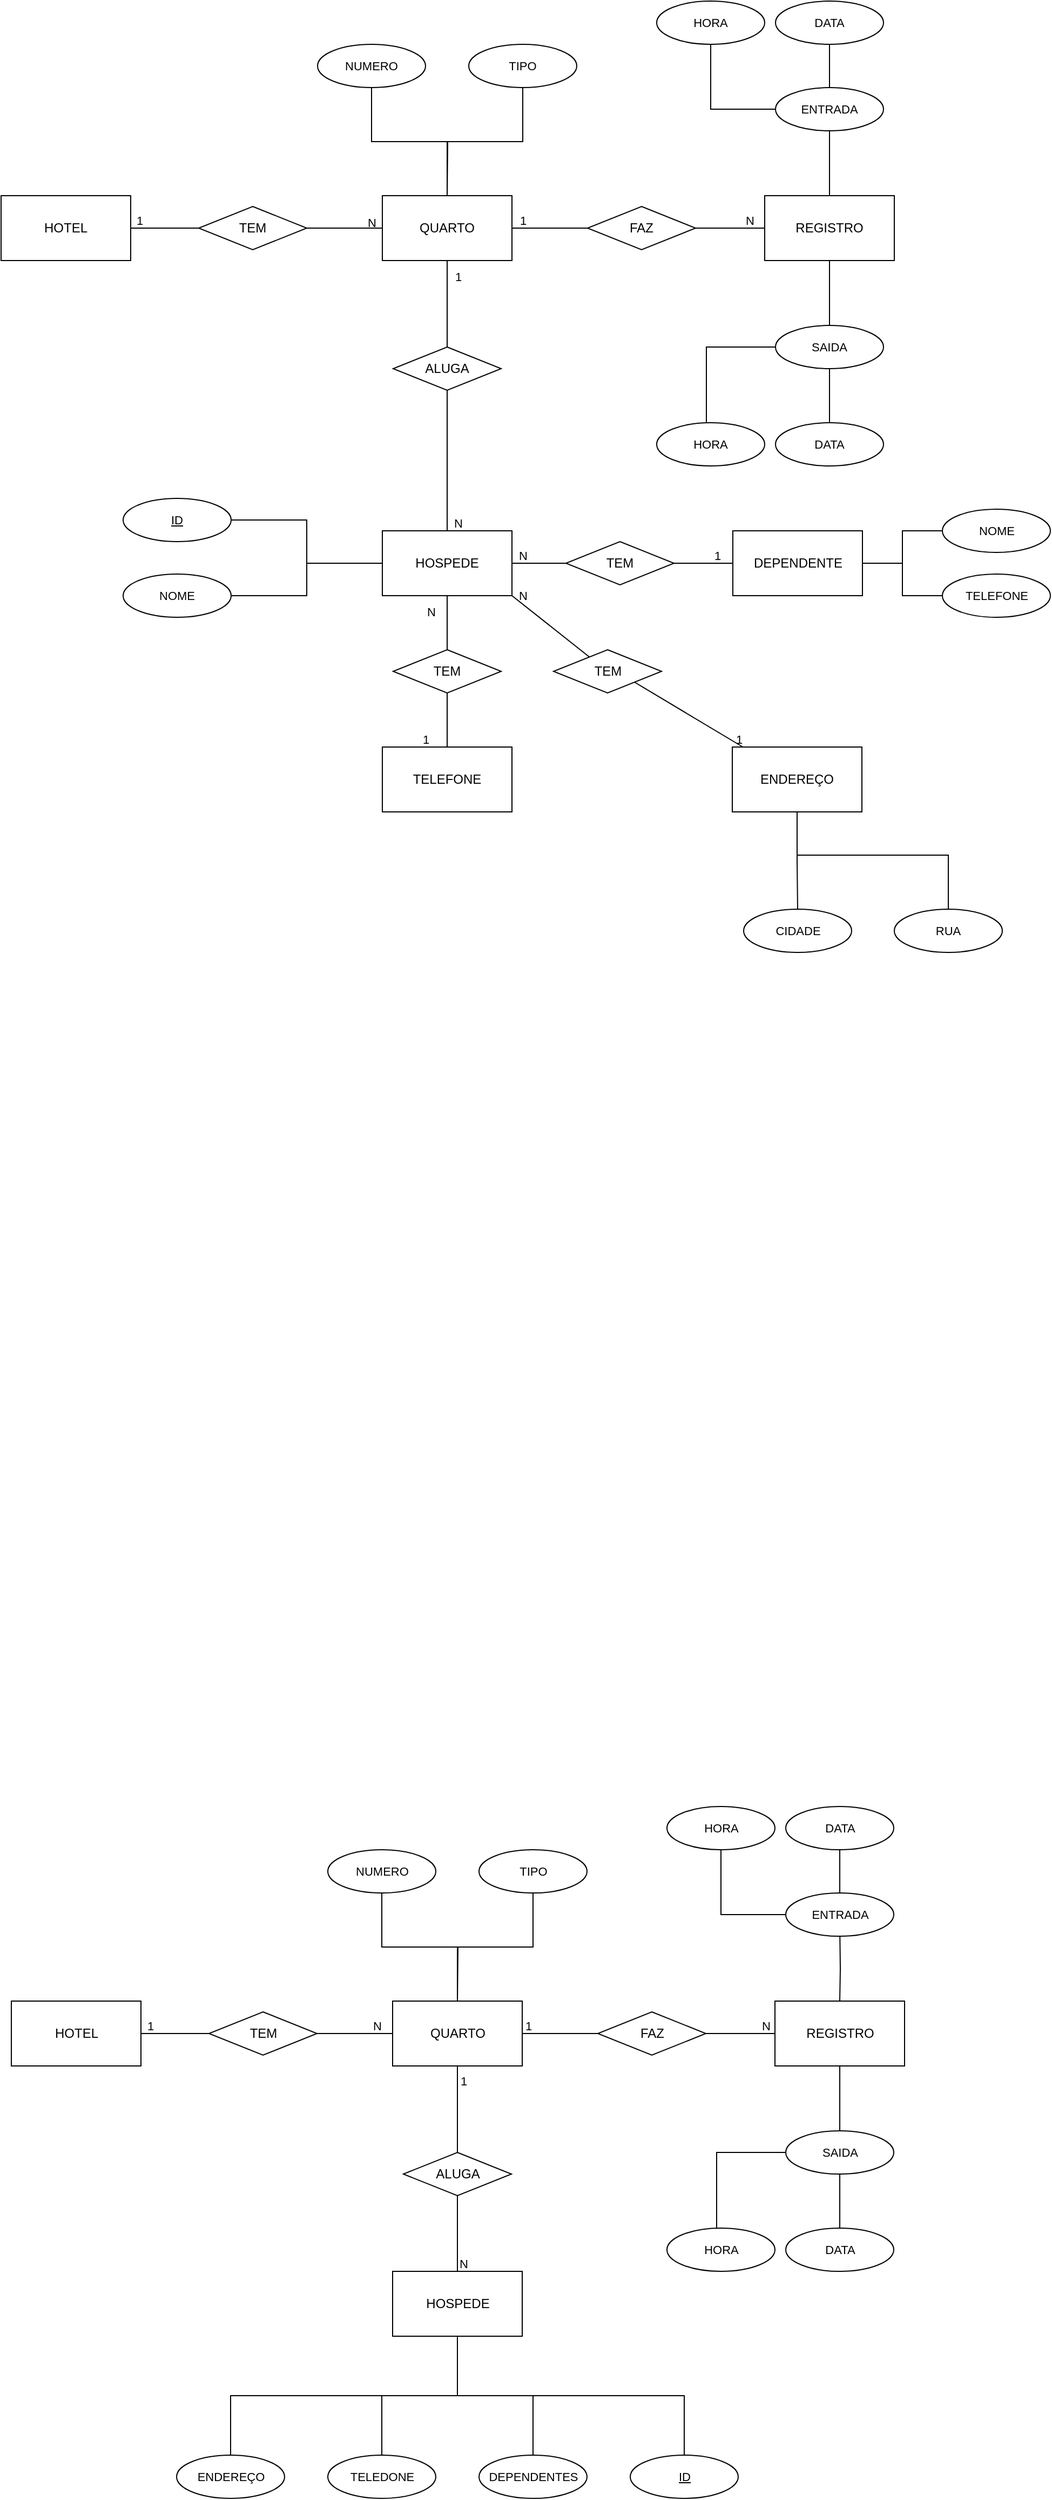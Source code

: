 <mxfile version="21.6.5" type="device">
  <diagram name="Página-1" id="ALzlbNP9NbkTFPBMO6fu">
    <mxGraphModel dx="3794" dy="1553" grid="1" gridSize="10" guides="1" tooltips="1" connect="1" arrows="1" fold="1" page="1" pageScale="1" pageWidth="1169" pageHeight="1654" math="0" shadow="0">
      <root>
        <mxCell id="0" />
        <mxCell id="1" parent="0" />
        <mxCell id="MAd1aIwE5YZrLCD8R993-4" value="ENDEREÇO" style="ellipse;whiteSpace=wrap;html=1;fontFamily=Helvetica;fontSize=11;fontColor=default;" vertex="1" parent="1">
          <mxGeometry x="-907.5" y="2430" width="100" height="40" as="geometry" />
        </mxCell>
        <mxCell id="MAd1aIwE5YZrLCD8R993-18" style="edgeStyle=orthogonalEdgeStyle;shape=connector;rounded=0;orthogonalLoop=1;jettySize=auto;html=1;labelBackgroundColor=default;strokeColor=default;fontFamily=Helvetica;fontSize=11;fontColor=default;endArrow=none;endFill=0;" edge="1" parent="1" source="MAd1aIwE5YZrLCD8R993-5" target="MAd1aIwE5YZrLCD8R993-6">
          <mxGeometry relative="1" as="geometry" />
        </mxCell>
        <mxCell id="MAd1aIwE5YZrLCD8R993-5" value="HOTEL" style="rounded=0;whiteSpace=wrap;html=1;" vertex="1" parent="1">
          <mxGeometry x="-1060.5" y="2010" width="120" height="60" as="geometry" />
        </mxCell>
        <mxCell id="MAd1aIwE5YZrLCD8R993-19" style="edgeStyle=orthogonalEdgeStyle;shape=connector;rounded=0;orthogonalLoop=1;jettySize=auto;html=1;labelBackgroundColor=default;strokeColor=default;fontFamily=Helvetica;fontSize=11;fontColor=default;endArrow=none;endFill=0;" edge="1" parent="1" source="MAd1aIwE5YZrLCD8R993-6" target="MAd1aIwE5YZrLCD8R993-7">
          <mxGeometry relative="1" as="geometry" />
        </mxCell>
        <mxCell id="MAd1aIwE5YZrLCD8R993-6" value="TEM" style="rhombus;whiteSpace=wrap;html=1;" vertex="1" parent="1">
          <mxGeometry x="-877.5" y="2020" width="100" height="40" as="geometry" />
        </mxCell>
        <mxCell id="MAd1aIwE5YZrLCD8R993-22" style="edgeStyle=orthogonalEdgeStyle;shape=connector;rounded=0;orthogonalLoop=1;jettySize=auto;html=1;labelBackgroundColor=default;strokeColor=default;fontFamily=Helvetica;fontSize=11;fontColor=default;endArrow=none;endFill=0;" edge="1" parent="1" source="MAd1aIwE5YZrLCD8R993-7" target="MAd1aIwE5YZrLCD8R993-20">
          <mxGeometry relative="1" as="geometry" />
        </mxCell>
        <mxCell id="MAd1aIwE5YZrLCD8R993-29" style="edgeStyle=orthogonalEdgeStyle;shape=connector;rounded=0;orthogonalLoop=1;jettySize=auto;html=1;labelBackgroundColor=default;strokeColor=default;fontFamily=Helvetica;fontSize=11;fontColor=default;endArrow=none;endFill=0;" edge="1" parent="1" source="MAd1aIwE5YZrLCD8R993-7" target="MAd1aIwE5YZrLCD8R993-28">
          <mxGeometry relative="1" as="geometry" />
        </mxCell>
        <mxCell id="MAd1aIwE5YZrLCD8R993-7" value="QUARTO" style="rounded=0;whiteSpace=wrap;html=1;" vertex="1" parent="1">
          <mxGeometry x="-707.5" y="2010" width="120" height="60" as="geometry" />
        </mxCell>
        <mxCell id="MAd1aIwE5YZrLCD8R993-13" style="edgeStyle=orthogonalEdgeStyle;rounded=0;orthogonalLoop=1;jettySize=auto;html=1;endArrow=none;endFill=0;" edge="1" parent="1" source="MAd1aIwE5YZrLCD8R993-8" target="MAd1aIwE5YZrLCD8R993-11">
          <mxGeometry relative="1" as="geometry" />
        </mxCell>
        <mxCell id="MAd1aIwE5YZrLCD8R993-14" style="edgeStyle=orthogonalEdgeStyle;shape=connector;rounded=0;orthogonalLoop=1;jettySize=auto;html=1;exitX=0.5;exitY=1;exitDx=0;exitDy=0;labelBackgroundColor=default;strokeColor=default;fontFamily=Helvetica;fontSize=11;fontColor=default;endArrow=none;endFill=0;" edge="1" parent="1" source="MAd1aIwE5YZrLCD8R993-8" target="MAd1aIwE5YZrLCD8R993-12">
          <mxGeometry relative="1" as="geometry" />
        </mxCell>
        <mxCell id="MAd1aIwE5YZrLCD8R993-15" style="edgeStyle=orthogonalEdgeStyle;shape=connector;rounded=0;orthogonalLoop=1;jettySize=auto;html=1;exitX=0.5;exitY=1;exitDx=0;exitDy=0;labelBackgroundColor=default;strokeColor=default;fontFamily=Helvetica;fontSize=11;fontColor=default;endArrow=none;endFill=0;" edge="1" parent="1" source="MAd1aIwE5YZrLCD8R993-8" target="MAd1aIwE5YZrLCD8R993-4">
          <mxGeometry relative="1" as="geometry" />
        </mxCell>
        <mxCell id="MAd1aIwE5YZrLCD8R993-16" style="edgeStyle=orthogonalEdgeStyle;shape=connector;rounded=0;orthogonalLoop=1;jettySize=auto;html=1;labelBackgroundColor=default;strokeColor=default;fontFamily=Helvetica;fontSize=11;fontColor=default;endArrow=none;endFill=0;" edge="1" parent="1" source="MAd1aIwE5YZrLCD8R993-8" target="MAd1aIwE5YZrLCD8R993-10">
          <mxGeometry relative="1" as="geometry" />
        </mxCell>
        <mxCell id="MAd1aIwE5YZrLCD8R993-26" style="edgeStyle=orthogonalEdgeStyle;shape=connector;rounded=0;orthogonalLoop=1;jettySize=auto;html=1;exitX=0.5;exitY=1;exitDx=0;exitDy=0;entryX=0.5;entryY=0;entryDx=0;entryDy=0;labelBackgroundColor=default;strokeColor=default;fontFamily=Helvetica;fontSize=11;fontColor=default;endArrow=none;endFill=0;" edge="1" parent="1" source="MAd1aIwE5YZrLCD8R993-8" target="MAd1aIwE5YZrLCD8R993-24">
          <mxGeometry relative="1" as="geometry" />
        </mxCell>
        <mxCell id="MAd1aIwE5YZrLCD8R993-8" value="HOSPEDE" style="rounded=0;whiteSpace=wrap;html=1;" vertex="1" parent="1">
          <mxGeometry x="-707.5" y="2260" width="120" height="60" as="geometry" />
        </mxCell>
        <mxCell id="MAd1aIwE5YZrLCD8R993-34" style="edgeStyle=orthogonalEdgeStyle;shape=connector;rounded=0;orthogonalLoop=1;jettySize=auto;html=1;entryX=0.5;entryY=0.75;entryDx=0;entryDy=0;entryPerimeter=0;labelBackgroundColor=default;strokeColor=default;fontFamily=Helvetica;fontSize=11;fontColor=default;endArrow=none;endFill=0;" edge="1" parent="1" target="MAd1aIwE5YZrLCD8R993-32">
          <mxGeometry relative="1" as="geometry">
            <mxPoint x="-293.5" y="2010" as="sourcePoint" />
          </mxGeometry>
        </mxCell>
        <mxCell id="MAd1aIwE5YZrLCD8R993-9" value="REGISTRO&lt;br&gt;" style="rounded=0;whiteSpace=wrap;html=1;" vertex="1" parent="1">
          <mxGeometry x="-353.5" y="2010" width="120" height="60" as="geometry" />
        </mxCell>
        <mxCell id="MAd1aIwE5YZrLCD8R993-17" style="edgeStyle=orthogonalEdgeStyle;shape=connector;rounded=0;orthogonalLoop=1;jettySize=auto;html=1;labelBackgroundColor=default;strokeColor=default;fontFamily=Helvetica;fontSize=11;fontColor=default;endArrow=none;endFill=0;" edge="1" parent="1" source="MAd1aIwE5YZrLCD8R993-10" target="MAd1aIwE5YZrLCD8R993-7">
          <mxGeometry relative="1" as="geometry" />
        </mxCell>
        <mxCell id="MAd1aIwE5YZrLCD8R993-10" value="ALUGA" style="rhombus;whiteSpace=wrap;html=1;" vertex="1" parent="1">
          <mxGeometry x="-697.5" y="2150" width="100" height="40" as="geometry" />
        </mxCell>
        <mxCell id="MAd1aIwE5YZrLCD8R993-11" value="TELEDONE" style="ellipse;whiteSpace=wrap;html=1;fontFamily=Helvetica;fontSize=11;fontColor=default;" vertex="1" parent="1">
          <mxGeometry x="-767.5" y="2430" width="100" height="40" as="geometry" />
        </mxCell>
        <mxCell id="MAd1aIwE5YZrLCD8R993-12" value="DEPENDENTES" style="ellipse;whiteSpace=wrap;html=1;fontFamily=Helvetica;fontSize=11;fontColor=default;" vertex="1" parent="1">
          <mxGeometry x="-627.5" y="2430" width="100" height="40" as="geometry" />
        </mxCell>
        <mxCell id="MAd1aIwE5YZrLCD8R993-23" style="edgeStyle=orthogonalEdgeStyle;shape=connector;rounded=0;orthogonalLoop=1;jettySize=auto;html=1;labelBackgroundColor=default;strokeColor=default;fontFamily=Helvetica;fontSize=11;fontColor=default;endArrow=none;endFill=0;" edge="1" parent="1" source="MAd1aIwE5YZrLCD8R993-20">
          <mxGeometry relative="1" as="geometry">
            <mxPoint x="-353.5" y="2040" as="targetPoint" />
          </mxGeometry>
        </mxCell>
        <mxCell id="MAd1aIwE5YZrLCD8R993-20" value="FAZ" style="rhombus;whiteSpace=wrap;html=1;" vertex="1" parent="1">
          <mxGeometry x="-517.5" y="2020" width="100" height="40" as="geometry" />
        </mxCell>
        <mxCell id="MAd1aIwE5YZrLCD8R993-24" value="ID" style="ellipse;whiteSpace=wrap;html=1;fontFamily=Helvetica;fontSize=11;fontColor=default;fontStyle=4" vertex="1" parent="1">
          <mxGeometry x="-487.5" y="2430" width="100" height="40" as="geometry" />
        </mxCell>
        <mxCell id="MAd1aIwE5YZrLCD8R993-30" style="edgeStyle=orthogonalEdgeStyle;shape=connector;rounded=0;orthogonalLoop=1;jettySize=auto;html=1;exitX=0.5;exitY=1;exitDx=0;exitDy=0;labelBackgroundColor=default;strokeColor=default;fontFamily=Helvetica;fontSize=11;fontColor=default;endArrow=none;endFill=0;" edge="1" parent="1" source="MAd1aIwE5YZrLCD8R993-27">
          <mxGeometry relative="1" as="geometry">
            <mxPoint x="-647.5" y="2010" as="targetPoint" />
          </mxGeometry>
        </mxCell>
        <mxCell id="MAd1aIwE5YZrLCD8R993-27" value="NUMERO" style="ellipse;whiteSpace=wrap;html=1;fontFamily=Helvetica;fontSize=11;fontColor=default;" vertex="1" parent="1">
          <mxGeometry x="-767.5" y="1870" width="100" height="40" as="geometry" />
        </mxCell>
        <mxCell id="MAd1aIwE5YZrLCD8R993-28" value="TIPO" style="ellipse;whiteSpace=wrap;html=1;fontFamily=Helvetica;fontSize=11;fontColor=default;" vertex="1" parent="1">
          <mxGeometry x="-627.5" y="1870" width="100" height="40" as="geometry" />
        </mxCell>
        <mxCell id="MAd1aIwE5YZrLCD8R993-33" style="edgeStyle=orthogonalEdgeStyle;shape=connector;rounded=0;orthogonalLoop=1;jettySize=auto;html=1;labelBackgroundColor=default;strokeColor=default;fontFamily=Helvetica;fontSize=11;fontColor=default;endArrow=none;endFill=0;" edge="1" parent="1" source="MAd1aIwE5YZrLCD8R993-31">
          <mxGeometry relative="1" as="geometry">
            <mxPoint x="-293.5" y="2070" as="targetPoint" />
          </mxGeometry>
        </mxCell>
        <mxCell id="MAd1aIwE5YZrLCD8R993-31" value="SAIDA" style="ellipse;whiteSpace=wrap;html=1;fontFamily=Helvetica;fontSize=11;fontColor=default;" vertex="1" parent="1">
          <mxGeometry x="-343.5" y="2130" width="100" height="40" as="geometry" />
        </mxCell>
        <mxCell id="MAd1aIwE5YZrLCD8R993-32" value="ENTRADA" style="ellipse;whiteSpace=wrap;html=1;fontFamily=Helvetica;fontSize=11;fontColor=default;" vertex="1" parent="1">
          <mxGeometry x="-343.5" y="1910" width="100" height="40" as="geometry" />
        </mxCell>
        <mxCell id="MAd1aIwE5YZrLCD8R993-38" style="edgeStyle=orthogonalEdgeStyle;shape=connector;rounded=0;orthogonalLoop=1;jettySize=auto;html=1;labelBackgroundColor=default;strokeColor=default;fontFamily=Helvetica;fontSize=11;fontColor=default;endArrow=none;endFill=0;" edge="1" parent="1" source="MAd1aIwE5YZrLCD8R993-35" target="MAd1aIwE5YZrLCD8R993-32">
          <mxGeometry relative="1" as="geometry" />
        </mxCell>
        <mxCell id="MAd1aIwE5YZrLCD8R993-35" value="DATA" style="ellipse;whiteSpace=wrap;html=1;fontFamily=Helvetica;fontSize=11;fontColor=default;" vertex="1" parent="1">
          <mxGeometry x="-343.5" y="1830" width="100" height="40" as="geometry" />
        </mxCell>
        <mxCell id="MAd1aIwE5YZrLCD8R993-37" style="edgeStyle=orthogonalEdgeStyle;shape=connector;rounded=0;orthogonalLoop=1;jettySize=auto;html=1;entryX=0;entryY=0.5;entryDx=0;entryDy=0;labelBackgroundColor=default;strokeColor=default;fontFamily=Helvetica;fontSize=11;fontColor=default;endArrow=none;endFill=0;" edge="1" parent="1" source="MAd1aIwE5YZrLCD8R993-36" target="MAd1aIwE5YZrLCD8R993-32">
          <mxGeometry relative="1" as="geometry">
            <Array as="points">
              <mxPoint x="-403.5" y="1930" />
            </Array>
          </mxGeometry>
        </mxCell>
        <mxCell id="MAd1aIwE5YZrLCD8R993-36" value="HORA" style="ellipse;whiteSpace=wrap;html=1;fontFamily=Helvetica;fontSize=11;fontColor=default;" vertex="1" parent="1">
          <mxGeometry x="-453.5" y="1830" width="100" height="40" as="geometry" />
        </mxCell>
        <mxCell id="MAd1aIwE5YZrLCD8R993-117" style="edgeStyle=orthogonalEdgeStyle;shape=connector;rounded=0;orthogonalLoop=1;jettySize=auto;html=1;exitX=0.5;exitY=0;exitDx=0;exitDy=0;entryX=0.5;entryY=1;entryDx=0;entryDy=0;labelBackgroundColor=default;strokeColor=default;fontFamily=Helvetica;fontSize=11;fontColor=default;endArrow=none;endFill=0;" edge="1" parent="1" source="MAd1aIwE5YZrLCD8R993-39" target="MAd1aIwE5YZrLCD8R993-31">
          <mxGeometry relative="1" as="geometry" />
        </mxCell>
        <mxCell id="MAd1aIwE5YZrLCD8R993-39" value="DATA" style="ellipse;whiteSpace=wrap;html=1;fontFamily=Helvetica;fontSize=11;fontColor=default;" vertex="1" parent="1">
          <mxGeometry x="-343.5" y="2220" width="100" height="40" as="geometry" />
        </mxCell>
        <mxCell id="MAd1aIwE5YZrLCD8R993-41" style="edgeStyle=orthogonalEdgeStyle;shape=connector;rounded=0;orthogonalLoop=1;jettySize=auto;html=1;entryX=0;entryY=0.5;entryDx=0;entryDy=0;labelBackgroundColor=default;strokeColor=default;fontFamily=Helvetica;fontSize=11;fontColor=default;endArrow=none;endFill=0;" edge="1" parent="1" source="MAd1aIwE5YZrLCD8R993-40" target="MAd1aIwE5YZrLCD8R993-31">
          <mxGeometry relative="1" as="geometry">
            <Array as="points">
              <mxPoint x="-407.5" y="2150" />
            </Array>
          </mxGeometry>
        </mxCell>
        <mxCell id="MAd1aIwE5YZrLCD8R993-40" value="HORA" style="ellipse;whiteSpace=wrap;html=1;fontFamily=Helvetica;fontSize=11;fontColor=default;" vertex="1" parent="1">
          <mxGeometry x="-453.5" y="2220" width="100" height="40" as="geometry" />
        </mxCell>
        <mxCell id="MAd1aIwE5YZrLCD8R993-119" style="edgeStyle=orthogonalEdgeStyle;shape=connector;rounded=0;orthogonalLoop=1;jettySize=auto;html=1;labelBackgroundColor=default;strokeColor=default;fontFamily=Helvetica;fontSize=11;fontColor=default;endArrow=none;endFill=0;" edge="1" parent="1" source="MAd1aIwE5YZrLCD8R993-120" target="MAd1aIwE5YZrLCD8R993-122">
          <mxGeometry relative="1" as="geometry" />
        </mxCell>
        <mxCell id="MAd1aIwE5YZrLCD8R993-120" value="HOTEL" style="rounded=0;whiteSpace=wrap;html=1;" vertex="1" parent="1">
          <mxGeometry x="-1070" y="340" width="120" height="60" as="geometry" />
        </mxCell>
        <mxCell id="MAd1aIwE5YZrLCD8R993-121" style="edgeStyle=orthogonalEdgeStyle;shape=connector;rounded=0;orthogonalLoop=1;jettySize=auto;html=1;labelBackgroundColor=default;strokeColor=default;fontFamily=Helvetica;fontSize=11;fontColor=default;endArrow=none;endFill=0;" edge="1" parent="1" source="MAd1aIwE5YZrLCD8R993-122" target="MAd1aIwE5YZrLCD8R993-125">
          <mxGeometry relative="1" as="geometry" />
        </mxCell>
        <mxCell id="MAd1aIwE5YZrLCD8R993-122" value="TEM" style="rhombus;whiteSpace=wrap;html=1;" vertex="1" parent="1">
          <mxGeometry x="-887" y="350" width="100" height="40" as="geometry" />
        </mxCell>
        <mxCell id="MAd1aIwE5YZrLCD8R993-123" style="edgeStyle=orthogonalEdgeStyle;shape=connector;rounded=0;orthogonalLoop=1;jettySize=auto;html=1;labelBackgroundColor=default;strokeColor=default;fontFamily=Helvetica;fontSize=11;fontColor=default;endArrow=none;endFill=0;" edge="1" parent="1" source="MAd1aIwE5YZrLCD8R993-125" target="MAd1aIwE5YZrLCD8R993-139">
          <mxGeometry relative="1" as="geometry" />
        </mxCell>
        <mxCell id="MAd1aIwE5YZrLCD8R993-124" style="edgeStyle=orthogonalEdgeStyle;shape=connector;rounded=0;orthogonalLoop=1;jettySize=auto;html=1;labelBackgroundColor=default;strokeColor=default;fontFamily=Helvetica;fontSize=11;fontColor=default;endArrow=none;endFill=0;" edge="1" parent="1" source="MAd1aIwE5YZrLCD8R993-125" target="MAd1aIwE5YZrLCD8R993-143">
          <mxGeometry relative="1" as="geometry" />
        </mxCell>
        <mxCell id="MAd1aIwE5YZrLCD8R993-125" value="QUARTO" style="rounded=0;whiteSpace=wrap;html=1;" vertex="1" parent="1">
          <mxGeometry x="-717" y="340" width="120" height="60" as="geometry" />
        </mxCell>
        <mxCell id="MAd1aIwE5YZrLCD8R993-129" style="edgeStyle=orthogonalEdgeStyle;shape=connector;rounded=0;orthogonalLoop=1;jettySize=auto;html=1;labelBackgroundColor=default;strokeColor=default;fontFamily=Helvetica;fontSize=11;fontColor=default;endArrow=none;endFill=0;" edge="1" parent="1" source="MAd1aIwE5YZrLCD8R993-131" target="MAd1aIwE5YZrLCD8R993-135">
          <mxGeometry relative="1" as="geometry">
            <mxPoint x="-657" y="580" as="targetPoint" />
          </mxGeometry>
        </mxCell>
        <mxCell id="MAd1aIwE5YZrLCD8R993-159" style="edgeStyle=orthogonalEdgeStyle;shape=connector;rounded=0;orthogonalLoop=1;jettySize=auto;html=1;labelBackgroundColor=default;strokeColor=default;fontFamily=Helvetica;fontSize=11;fontColor=default;endArrow=none;endFill=0;" edge="1" parent="1" source="MAd1aIwE5YZrLCD8R993-131" target="MAd1aIwE5YZrLCD8R993-158">
          <mxGeometry relative="1" as="geometry" />
        </mxCell>
        <mxCell id="MAd1aIwE5YZrLCD8R993-161" style="edgeStyle=orthogonalEdgeStyle;shape=connector;rounded=0;orthogonalLoop=1;jettySize=auto;html=1;exitX=0;exitY=0.5;exitDx=0;exitDy=0;entryX=1;entryY=0.5;entryDx=0;entryDy=0;labelBackgroundColor=default;strokeColor=default;fontFamily=Helvetica;fontSize=11;fontColor=default;endArrow=none;endFill=0;" edge="1" parent="1" source="MAd1aIwE5YZrLCD8R993-131" target="MAd1aIwE5YZrLCD8R993-140">
          <mxGeometry relative="1" as="geometry" />
        </mxCell>
        <mxCell id="MAd1aIwE5YZrLCD8R993-171" style="edgeStyle=orthogonalEdgeStyle;shape=connector;rounded=0;orthogonalLoop=1;jettySize=auto;html=1;labelBackgroundColor=default;strokeColor=default;fontFamily=Helvetica;fontSize=11;fontColor=default;endArrow=none;endFill=0;" edge="1" parent="1" source="MAd1aIwE5YZrLCD8R993-131" target="MAd1aIwE5YZrLCD8R993-170">
          <mxGeometry relative="1" as="geometry" />
        </mxCell>
        <mxCell id="MAd1aIwE5YZrLCD8R993-131" value="HOSPEDE" style="rounded=0;whiteSpace=wrap;html=1;" vertex="1" parent="1">
          <mxGeometry x="-717" y="650" width="120" height="60" as="geometry" />
        </mxCell>
        <mxCell id="MAd1aIwE5YZrLCD8R993-132" style="edgeStyle=orthogonalEdgeStyle;shape=connector;rounded=0;orthogonalLoop=1;jettySize=auto;html=1;entryX=0.5;entryY=0.75;entryDx=0;entryDy=0;entryPerimeter=0;labelBackgroundColor=default;strokeColor=default;fontFamily=Helvetica;fontSize=11;fontColor=default;endArrow=none;endFill=0;" edge="1" parent="1" source="MAd1aIwE5YZrLCD8R993-133" target="MAd1aIwE5YZrLCD8R993-146">
          <mxGeometry relative="1" as="geometry" />
        </mxCell>
        <mxCell id="MAd1aIwE5YZrLCD8R993-133" value="REGISTRO&lt;br&gt;" style="rounded=0;whiteSpace=wrap;html=1;" vertex="1" parent="1">
          <mxGeometry x="-363" y="340" width="120" height="60" as="geometry" />
        </mxCell>
        <mxCell id="MAd1aIwE5YZrLCD8R993-134" style="edgeStyle=orthogonalEdgeStyle;shape=connector;rounded=0;orthogonalLoop=1;jettySize=auto;html=1;labelBackgroundColor=default;strokeColor=default;fontFamily=Helvetica;fontSize=11;fontColor=default;endArrow=none;endFill=0;" edge="1" parent="1" source="MAd1aIwE5YZrLCD8R993-135" target="MAd1aIwE5YZrLCD8R993-125">
          <mxGeometry relative="1" as="geometry" />
        </mxCell>
        <mxCell id="MAd1aIwE5YZrLCD8R993-135" value="ALUGA" style="rhombus;whiteSpace=wrap;html=1;" vertex="1" parent="1">
          <mxGeometry x="-707" y="480" width="100" height="40" as="geometry" />
        </mxCell>
        <mxCell id="MAd1aIwE5YZrLCD8R993-138" style="edgeStyle=orthogonalEdgeStyle;shape=connector;rounded=0;orthogonalLoop=1;jettySize=auto;html=1;labelBackgroundColor=default;strokeColor=default;fontFamily=Helvetica;fontSize=11;fontColor=default;endArrow=none;endFill=0;" edge="1" parent="1" source="MAd1aIwE5YZrLCD8R993-139" target="MAd1aIwE5YZrLCD8R993-133">
          <mxGeometry relative="1" as="geometry" />
        </mxCell>
        <mxCell id="MAd1aIwE5YZrLCD8R993-139" value="FAZ" style="rhombus;whiteSpace=wrap;html=1;" vertex="1" parent="1">
          <mxGeometry x="-527" y="350" width="100" height="40" as="geometry" />
        </mxCell>
        <mxCell id="MAd1aIwE5YZrLCD8R993-140" value="ID" style="ellipse;whiteSpace=wrap;html=1;fontFamily=Helvetica;fontSize=11;fontColor=default;fontStyle=4" vertex="1" parent="1">
          <mxGeometry x="-957" y="620" width="100" height="40" as="geometry" />
        </mxCell>
        <mxCell id="MAd1aIwE5YZrLCD8R993-141" style="edgeStyle=orthogonalEdgeStyle;shape=connector;rounded=0;orthogonalLoop=1;jettySize=auto;html=1;exitX=0.5;exitY=1;exitDx=0;exitDy=0;labelBackgroundColor=default;strokeColor=default;fontFamily=Helvetica;fontSize=11;fontColor=default;endArrow=none;endFill=0;" edge="1" parent="1" source="MAd1aIwE5YZrLCD8R993-142">
          <mxGeometry relative="1" as="geometry">
            <mxPoint x="-657" y="340" as="targetPoint" />
          </mxGeometry>
        </mxCell>
        <mxCell id="MAd1aIwE5YZrLCD8R993-142" value="NUMERO" style="ellipse;whiteSpace=wrap;html=1;fontFamily=Helvetica;fontSize=11;fontColor=default;" vertex="1" parent="1">
          <mxGeometry x="-777" y="200" width="100" height="40" as="geometry" />
        </mxCell>
        <mxCell id="MAd1aIwE5YZrLCD8R993-143" value="TIPO" style="ellipse;whiteSpace=wrap;html=1;fontFamily=Helvetica;fontSize=11;fontColor=default;" vertex="1" parent="1">
          <mxGeometry x="-637" y="200" width="100" height="40" as="geometry" />
        </mxCell>
        <mxCell id="MAd1aIwE5YZrLCD8R993-144" style="edgeStyle=orthogonalEdgeStyle;shape=connector;rounded=0;orthogonalLoop=1;jettySize=auto;html=1;labelBackgroundColor=default;strokeColor=default;fontFamily=Helvetica;fontSize=11;fontColor=default;endArrow=none;endFill=0;" edge="1" parent="1" source="MAd1aIwE5YZrLCD8R993-145" target="MAd1aIwE5YZrLCD8R993-133">
          <mxGeometry relative="1" as="geometry" />
        </mxCell>
        <mxCell id="MAd1aIwE5YZrLCD8R993-145" value="SAIDA" style="ellipse;whiteSpace=wrap;html=1;fontFamily=Helvetica;fontSize=11;fontColor=default;" vertex="1" parent="1">
          <mxGeometry x="-353" y="460" width="100" height="40" as="geometry" />
        </mxCell>
        <mxCell id="MAd1aIwE5YZrLCD8R993-146" value="ENTRADA" style="ellipse;whiteSpace=wrap;html=1;fontFamily=Helvetica;fontSize=11;fontColor=default;" vertex="1" parent="1">
          <mxGeometry x="-353" y="240" width="100" height="40" as="geometry" />
        </mxCell>
        <mxCell id="MAd1aIwE5YZrLCD8R993-147" style="edgeStyle=orthogonalEdgeStyle;shape=connector;rounded=0;orthogonalLoop=1;jettySize=auto;html=1;labelBackgroundColor=default;strokeColor=default;fontFamily=Helvetica;fontSize=11;fontColor=default;endArrow=none;endFill=0;" edge="1" parent="1" source="MAd1aIwE5YZrLCD8R993-148" target="MAd1aIwE5YZrLCD8R993-146">
          <mxGeometry relative="1" as="geometry" />
        </mxCell>
        <mxCell id="MAd1aIwE5YZrLCD8R993-148" value="DATA" style="ellipse;whiteSpace=wrap;html=1;fontFamily=Helvetica;fontSize=11;fontColor=default;" vertex="1" parent="1">
          <mxGeometry x="-353" y="160" width="100" height="40" as="geometry" />
        </mxCell>
        <mxCell id="MAd1aIwE5YZrLCD8R993-149" style="edgeStyle=orthogonalEdgeStyle;shape=connector;rounded=0;orthogonalLoop=1;jettySize=auto;html=1;entryX=0;entryY=0.5;entryDx=0;entryDy=0;labelBackgroundColor=default;strokeColor=default;fontFamily=Helvetica;fontSize=11;fontColor=default;endArrow=none;endFill=0;" edge="1" parent="1" source="MAd1aIwE5YZrLCD8R993-150" target="MAd1aIwE5YZrLCD8R993-146">
          <mxGeometry relative="1" as="geometry">
            <Array as="points">
              <mxPoint x="-413" y="260" />
            </Array>
          </mxGeometry>
        </mxCell>
        <mxCell id="MAd1aIwE5YZrLCD8R993-150" value="HORA" style="ellipse;whiteSpace=wrap;html=1;fontFamily=Helvetica;fontSize=11;fontColor=default;" vertex="1" parent="1">
          <mxGeometry x="-463" y="160" width="100" height="40" as="geometry" />
        </mxCell>
        <mxCell id="MAd1aIwE5YZrLCD8R993-151" style="edgeStyle=orthogonalEdgeStyle;shape=connector;rounded=0;orthogonalLoop=1;jettySize=auto;html=1;entryX=0.5;entryY=1;entryDx=0;entryDy=0;labelBackgroundColor=default;strokeColor=default;fontFamily=Helvetica;fontSize=11;fontColor=default;endArrow=none;endFill=0;" edge="1" parent="1" source="MAd1aIwE5YZrLCD8R993-152" target="MAd1aIwE5YZrLCD8R993-145">
          <mxGeometry relative="1" as="geometry" />
        </mxCell>
        <mxCell id="MAd1aIwE5YZrLCD8R993-152" value="DATA" style="ellipse;whiteSpace=wrap;html=1;fontFamily=Helvetica;fontSize=11;fontColor=default;" vertex="1" parent="1">
          <mxGeometry x="-353" y="550" width="100" height="40" as="geometry" />
        </mxCell>
        <mxCell id="MAd1aIwE5YZrLCD8R993-153" style="edgeStyle=orthogonalEdgeStyle;shape=connector;rounded=0;orthogonalLoop=1;jettySize=auto;html=1;entryX=0;entryY=0.5;entryDx=0;entryDy=0;labelBackgroundColor=default;strokeColor=default;fontFamily=Helvetica;fontSize=11;fontColor=default;endArrow=none;endFill=0;" edge="1" parent="1" source="MAd1aIwE5YZrLCD8R993-154" target="MAd1aIwE5YZrLCD8R993-145">
          <mxGeometry relative="1" as="geometry">
            <Array as="points">
              <mxPoint x="-417" y="480" />
            </Array>
          </mxGeometry>
        </mxCell>
        <mxCell id="MAd1aIwE5YZrLCD8R993-154" value="HORA" style="ellipse;whiteSpace=wrap;html=1;fontFamily=Helvetica;fontSize=11;fontColor=default;" vertex="1" parent="1">
          <mxGeometry x="-463" y="550" width="100" height="40" as="geometry" />
        </mxCell>
        <mxCell id="MAd1aIwE5YZrLCD8R993-173" style="shape=connector;rounded=0;orthogonalLoop=1;jettySize=auto;html=1;entryX=1;entryY=1;entryDx=0;entryDy=0;labelBackgroundColor=default;strokeColor=default;fontFamily=Helvetica;fontSize=11;fontColor=default;endArrow=none;endFill=0;" edge="1" parent="1" source="MAd1aIwE5YZrLCD8R993-174" target="MAd1aIwE5YZrLCD8R993-131">
          <mxGeometry relative="1" as="geometry" />
        </mxCell>
        <mxCell id="MAd1aIwE5YZrLCD8R993-191" style="edgeStyle=orthogonalEdgeStyle;shape=connector;rounded=0;orthogonalLoop=1;jettySize=auto;html=1;labelBackgroundColor=default;strokeColor=default;fontFamily=Helvetica;fontSize=11;fontColor=default;endArrow=none;endFill=0;" edge="1" parent="1" source="MAd1aIwE5YZrLCD8R993-155" target="MAd1aIwE5YZrLCD8R993-189">
          <mxGeometry relative="1" as="geometry" />
        </mxCell>
        <mxCell id="MAd1aIwE5YZrLCD8R993-155" value="ENDEREÇO" style="rounded=0;whiteSpace=wrap;html=1;" vertex="1" parent="1">
          <mxGeometry x="-393" y="850" width="120" height="60" as="geometry" />
        </mxCell>
        <mxCell id="MAd1aIwE5YZrLCD8R993-164" style="edgeStyle=orthogonalEdgeStyle;shape=connector;rounded=0;orthogonalLoop=1;jettySize=auto;html=1;exitX=1;exitY=0.5;exitDx=0;exitDy=0;labelBackgroundColor=default;strokeColor=default;fontFamily=Helvetica;fontSize=11;fontColor=default;endArrow=none;endFill=0;" edge="1" parent="1" source="MAd1aIwE5YZrLCD8R993-156" target="MAd1aIwE5YZrLCD8R993-162">
          <mxGeometry relative="1" as="geometry" />
        </mxCell>
        <mxCell id="MAd1aIwE5YZrLCD8R993-166" style="edgeStyle=orthogonalEdgeStyle;shape=connector;rounded=0;orthogonalLoop=1;jettySize=auto;html=1;exitX=1;exitY=0.5;exitDx=0;exitDy=0;entryX=0;entryY=0.5;entryDx=0;entryDy=0;labelBackgroundColor=default;strokeColor=default;fontFamily=Helvetica;fontSize=11;fontColor=default;endArrow=none;endFill=0;" edge="1" parent="1" source="MAd1aIwE5YZrLCD8R993-156" target="MAd1aIwE5YZrLCD8R993-163">
          <mxGeometry relative="1" as="geometry" />
        </mxCell>
        <mxCell id="MAd1aIwE5YZrLCD8R993-167" style="edgeStyle=orthogonalEdgeStyle;shape=connector;rounded=0;orthogonalLoop=1;jettySize=auto;html=1;labelBackgroundColor=default;strokeColor=default;fontFamily=Helvetica;fontSize=11;fontColor=default;endArrow=none;endFill=0;" edge="1" parent="1" source="MAd1aIwE5YZrLCD8R993-168" target="MAd1aIwE5YZrLCD8R993-131">
          <mxGeometry relative="1" as="geometry" />
        </mxCell>
        <mxCell id="MAd1aIwE5YZrLCD8R993-156" value="DEPENDENTE" style="rounded=0;whiteSpace=wrap;html=1;" vertex="1" parent="1">
          <mxGeometry x="-392.5" y="650" width="120" height="60" as="geometry" />
        </mxCell>
        <mxCell id="MAd1aIwE5YZrLCD8R993-157" value="TELEFONE" style="rounded=0;whiteSpace=wrap;html=1;" vertex="1" parent="1">
          <mxGeometry x="-717" y="850" width="120" height="60" as="geometry" />
        </mxCell>
        <mxCell id="MAd1aIwE5YZrLCD8R993-158" value="NOME" style="ellipse;whiteSpace=wrap;html=1;fontFamily=Helvetica;fontSize=11;fontColor=default;" vertex="1" parent="1">
          <mxGeometry x="-957" y="690" width="100" height="40" as="geometry" />
        </mxCell>
        <mxCell id="MAd1aIwE5YZrLCD8R993-162" value="NOME" style="ellipse;whiteSpace=wrap;html=1;fontFamily=Helvetica;fontSize=11;fontColor=default;" vertex="1" parent="1">
          <mxGeometry x="-198.5" y="630" width="100" height="40" as="geometry" />
        </mxCell>
        <mxCell id="MAd1aIwE5YZrLCD8R993-163" value="TELEFONE" style="ellipse;whiteSpace=wrap;html=1;fontFamily=Helvetica;fontSize=11;fontColor=default;" vertex="1" parent="1">
          <mxGeometry x="-198.5" y="690" width="100" height="40" as="geometry" />
        </mxCell>
        <mxCell id="MAd1aIwE5YZrLCD8R993-169" value="" style="edgeStyle=orthogonalEdgeStyle;shape=connector;rounded=0;orthogonalLoop=1;jettySize=auto;html=1;labelBackgroundColor=default;strokeColor=default;fontFamily=Helvetica;fontSize=11;fontColor=default;endArrow=none;endFill=0;" edge="1" parent="1" source="MAd1aIwE5YZrLCD8R993-156" target="MAd1aIwE5YZrLCD8R993-168">
          <mxGeometry relative="1" as="geometry">
            <mxPoint x="-392" y="680" as="sourcePoint" />
            <mxPoint x="-597" y="680" as="targetPoint" />
          </mxGeometry>
        </mxCell>
        <mxCell id="MAd1aIwE5YZrLCD8R993-168" value="TEM" style="rhombus;whiteSpace=wrap;html=1;" vertex="1" parent="1">
          <mxGeometry x="-547" y="660" width="100" height="40" as="geometry" />
        </mxCell>
        <mxCell id="MAd1aIwE5YZrLCD8R993-172" style="edgeStyle=orthogonalEdgeStyle;shape=connector;rounded=0;orthogonalLoop=1;jettySize=auto;html=1;labelBackgroundColor=default;strokeColor=default;fontFamily=Helvetica;fontSize=11;fontColor=default;endArrow=none;endFill=0;" edge="1" parent="1" source="MAd1aIwE5YZrLCD8R993-170" target="MAd1aIwE5YZrLCD8R993-157">
          <mxGeometry relative="1" as="geometry" />
        </mxCell>
        <mxCell id="MAd1aIwE5YZrLCD8R993-170" value="TEM" style="rhombus;whiteSpace=wrap;html=1;" vertex="1" parent="1">
          <mxGeometry x="-707" y="760" width="100" height="40" as="geometry" />
        </mxCell>
        <mxCell id="MAd1aIwE5YZrLCD8R993-175" value="" style="shape=connector;rounded=0;orthogonalLoop=1;jettySize=auto;html=1;entryX=1;entryY=1;entryDx=0;entryDy=0;labelBackgroundColor=default;strokeColor=default;fontFamily=Helvetica;fontSize=11;fontColor=default;endArrow=none;endFill=0;" edge="1" parent="1" source="MAd1aIwE5YZrLCD8R993-155" target="MAd1aIwE5YZrLCD8R993-174">
          <mxGeometry relative="1" as="geometry">
            <mxPoint x="-380" y="850" as="sourcePoint" />
            <mxPoint x="-597" y="710" as="targetPoint" />
          </mxGeometry>
        </mxCell>
        <mxCell id="MAd1aIwE5YZrLCD8R993-174" value="TEM" style="rhombus;whiteSpace=wrap;html=1;" vertex="1" parent="1">
          <mxGeometry x="-558.5" y="760" width="100" height="40" as="geometry" />
        </mxCell>
        <mxCell id="MAd1aIwE5YZrLCD8R993-176" value="N" style="text;html=1;align=center;verticalAlign=middle;resizable=0;points=[];autosize=1;strokeColor=none;fillColor=none;fontSize=11;fontFamily=Helvetica;fontColor=default;" vertex="1" parent="1">
          <mxGeometry x="-687" y="710" width="30" height="30" as="geometry" />
        </mxCell>
        <mxCell id="MAd1aIwE5YZrLCD8R993-177" value="N" style="text;html=1;align=center;verticalAlign=middle;resizable=0;points=[];autosize=1;strokeColor=none;fillColor=none;fontSize=11;fontFamily=Helvetica;fontColor=default;" vertex="1" parent="1">
          <mxGeometry x="-602" y="695" width="30" height="30" as="geometry" />
        </mxCell>
        <mxCell id="MAd1aIwE5YZrLCD8R993-178" value="N" style="text;html=1;align=center;verticalAlign=middle;resizable=0;points=[];autosize=1;strokeColor=none;fillColor=none;fontSize=11;fontFamily=Helvetica;fontColor=default;" vertex="1" parent="1">
          <mxGeometry x="-602" y="658" width="30" height="30" as="geometry" />
        </mxCell>
        <mxCell id="MAd1aIwE5YZrLCD8R993-179" value="1" style="text;html=1;align=center;verticalAlign=middle;resizable=0;points=[];autosize=1;strokeColor=none;fillColor=none;fontSize=11;fontFamily=Helvetica;fontColor=default;" vertex="1" parent="1">
          <mxGeometry x="-692" y="828" width="30" height="30" as="geometry" />
        </mxCell>
        <mxCell id="MAd1aIwE5YZrLCD8R993-180" value="1" style="text;html=1;align=center;verticalAlign=middle;resizable=0;points=[];autosize=1;strokeColor=none;fillColor=none;fontSize=11;fontFamily=Helvetica;fontColor=default;" vertex="1" parent="1">
          <mxGeometry x="-402" y="828" width="30" height="30" as="geometry" />
        </mxCell>
        <mxCell id="MAd1aIwE5YZrLCD8R993-181" value="1" style="text;html=1;align=center;verticalAlign=middle;resizable=0;points=[];autosize=1;strokeColor=none;fillColor=none;fontSize=11;fontFamily=Helvetica;fontColor=default;" vertex="1" parent="1">
          <mxGeometry x="-422" y="658" width="30" height="30" as="geometry" />
        </mxCell>
        <mxCell id="MAd1aIwE5YZrLCD8R993-182" value="N" style="text;html=1;align=center;verticalAlign=middle;resizable=0;points=[];autosize=1;strokeColor=none;fillColor=none;fontSize=11;fontFamily=Helvetica;fontColor=default;" vertex="1" parent="1">
          <mxGeometry x="-662" y="628" width="30" height="30" as="geometry" />
        </mxCell>
        <mxCell id="MAd1aIwE5YZrLCD8R993-183" value="1" style="text;html=1;align=center;verticalAlign=middle;resizable=0;points=[];autosize=1;strokeColor=none;fillColor=none;fontSize=11;fontFamily=Helvetica;fontColor=default;" vertex="1" parent="1">
          <mxGeometry x="-662.5" y="400" width="30" height="30" as="geometry" />
        </mxCell>
        <mxCell id="MAd1aIwE5YZrLCD8R993-184" value="1" style="text;html=1;align=center;verticalAlign=middle;resizable=0;points=[];autosize=1;strokeColor=none;fillColor=none;fontSize=11;fontFamily=Helvetica;fontColor=default;" vertex="1" parent="1">
          <mxGeometry x="-602" y="348" width="30" height="30" as="geometry" />
        </mxCell>
        <mxCell id="MAd1aIwE5YZrLCD8R993-185" value="N" style="text;html=1;align=center;verticalAlign=middle;resizable=0;points=[];autosize=1;strokeColor=none;fillColor=none;fontSize=11;fontFamily=Helvetica;fontColor=default;" vertex="1" parent="1">
          <mxGeometry x="-392" y="348" width="30" height="30" as="geometry" />
        </mxCell>
        <mxCell id="MAd1aIwE5YZrLCD8R993-186" value="N" style="text;html=1;align=center;verticalAlign=middle;resizable=0;points=[];autosize=1;strokeColor=none;fillColor=none;fontSize=11;fontFamily=Helvetica;fontColor=default;" vertex="1" parent="1">
          <mxGeometry x="-742.5" y="350" width="30" height="30" as="geometry" />
        </mxCell>
        <mxCell id="MAd1aIwE5YZrLCD8R993-188" value="1" style="text;html=1;align=center;verticalAlign=middle;resizable=0;points=[];autosize=1;strokeColor=none;fillColor=none;fontSize=11;fontFamily=Helvetica;fontColor=default;" vertex="1" parent="1">
          <mxGeometry x="-957" y="348" width="30" height="30" as="geometry" />
        </mxCell>
        <mxCell id="MAd1aIwE5YZrLCD8R993-189" value="CIDADE" style="ellipse;whiteSpace=wrap;html=1;fontFamily=Helvetica;fontSize=11;fontColor=default;" vertex="1" parent="1">
          <mxGeometry x="-382.5" y="1000" width="100" height="40" as="geometry" />
        </mxCell>
        <mxCell id="MAd1aIwE5YZrLCD8R993-192" style="edgeStyle=orthogonalEdgeStyle;shape=connector;rounded=0;orthogonalLoop=1;jettySize=auto;html=1;labelBackgroundColor=default;strokeColor=default;fontFamily=Helvetica;fontSize=11;fontColor=default;endArrow=none;endFill=0;" edge="1" parent="1" source="MAd1aIwE5YZrLCD8R993-190" target="MAd1aIwE5YZrLCD8R993-155">
          <mxGeometry relative="1" as="geometry">
            <Array as="points">
              <mxPoint x="-193" y="950" />
              <mxPoint x="-333" y="950" />
            </Array>
          </mxGeometry>
        </mxCell>
        <mxCell id="MAd1aIwE5YZrLCD8R993-190" value="RUA" style="ellipse;whiteSpace=wrap;html=1;fontFamily=Helvetica;fontSize=11;fontColor=default;" vertex="1" parent="1">
          <mxGeometry x="-243" y="1000" width="100" height="40" as="geometry" />
        </mxCell>
        <mxCell id="MAd1aIwE5YZrLCD8R993-193" value="1" style="text;html=1;align=center;verticalAlign=middle;resizable=0;points=[];autosize=1;strokeColor=none;fillColor=none;fontSize=11;fontFamily=Helvetica;fontColor=default;" vertex="1" parent="1">
          <mxGeometry x="-947" y="2018" width="30" height="30" as="geometry" />
        </mxCell>
        <mxCell id="MAd1aIwE5YZrLCD8R993-194" value="N" style="text;html=1;align=center;verticalAlign=middle;resizable=0;points=[];autosize=1;strokeColor=none;fillColor=none;fontSize=11;fontFamily=Helvetica;fontColor=default;" vertex="1" parent="1">
          <mxGeometry x="-737" y="2018" width="30" height="30" as="geometry" />
        </mxCell>
        <mxCell id="MAd1aIwE5YZrLCD8R993-195" value="N" style="text;html=1;align=center;verticalAlign=middle;resizable=0;points=[];autosize=1;strokeColor=none;fillColor=none;fontSize=11;fontFamily=Helvetica;fontColor=default;" vertex="1" parent="1">
          <mxGeometry x="-377" y="2018" width="30" height="30" as="geometry" />
        </mxCell>
        <mxCell id="MAd1aIwE5YZrLCD8R993-196" value="1" style="text;html=1;align=center;verticalAlign=middle;resizable=0;points=[];autosize=1;strokeColor=none;fillColor=none;fontSize=11;fontFamily=Helvetica;fontColor=default;" vertex="1" parent="1">
          <mxGeometry x="-597" y="2018" width="30" height="30" as="geometry" />
        </mxCell>
        <mxCell id="MAd1aIwE5YZrLCD8R993-197" value="1" style="text;html=1;align=center;verticalAlign=middle;resizable=0;points=[];autosize=1;strokeColor=none;fillColor=none;fontSize=11;fontFamily=Helvetica;fontColor=default;" vertex="1" parent="1">
          <mxGeometry x="-657.5" y="2069" width="30" height="30" as="geometry" />
        </mxCell>
        <mxCell id="MAd1aIwE5YZrLCD8R993-198" value="N" style="text;html=1;align=center;verticalAlign=middle;resizable=0;points=[];autosize=1;strokeColor=none;fillColor=none;fontSize=11;fontFamily=Helvetica;fontColor=default;" vertex="1" parent="1">
          <mxGeometry x="-657" y="2238" width="30" height="30" as="geometry" />
        </mxCell>
      </root>
    </mxGraphModel>
  </diagram>
</mxfile>
